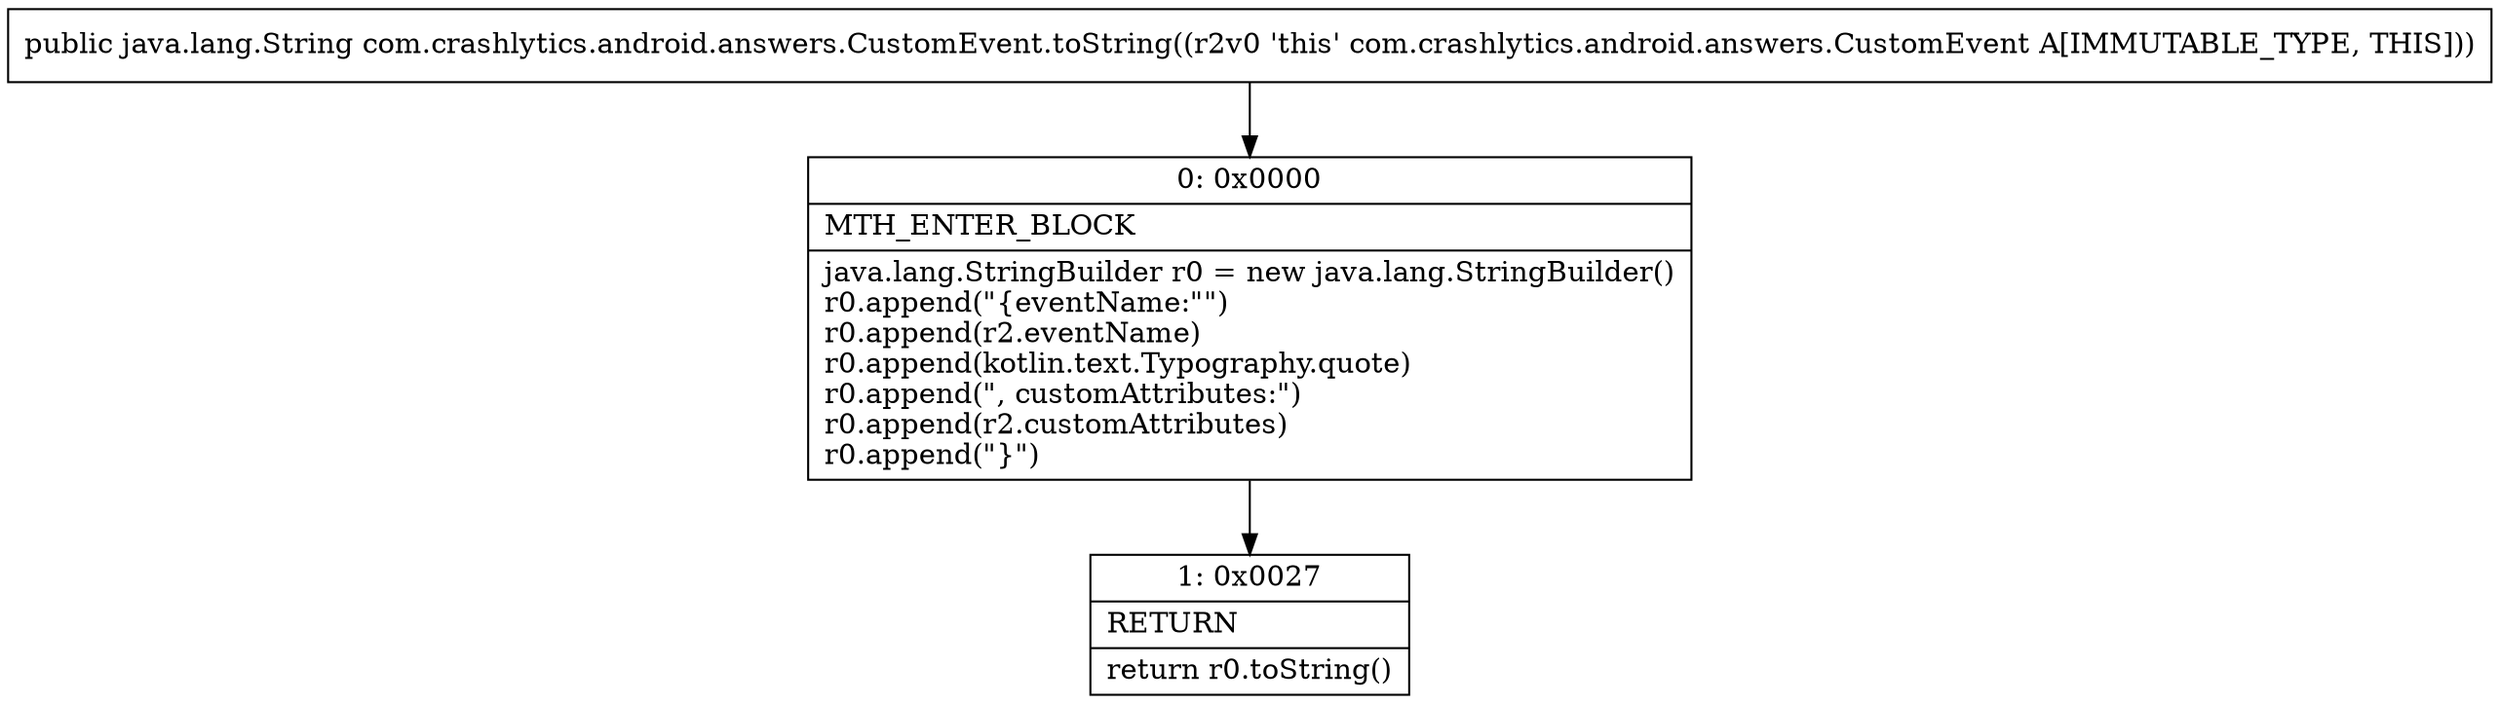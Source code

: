 digraph "CFG forcom.crashlytics.android.answers.CustomEvent.toString()Ljava\/lang\/String;" {
Node_0 [shape=record,label="{0\:\ 0x0000|MTH_ENTER_BLOCK\l|java.lang.StringBuilder r0 = new java.lang.StringBuilder()\lr0.append(\"\{eventName:\"\")\lr0.append(r2.eventName)\lr0.append(kotlin.text.Typography.quote)\lr0.append(\", customAttributes:\")\lr0.append(r2.customAttributes)\lr0.append(\"\}\")\l}"];
Node_1 [shape=record,label="{1\:\ 0x0027|RETURN\l|return r0.toString()\l}"];
MethodNode[shape=record,label="{public java.lang.String com.crashlytics.android.answers.CustomEvent.toString((r2v0 'this' com.crashlytics.android.answers.CustomEvent A[IMMUTABLE_TYPE, THIS])) }"];
MethodNode -> Node_0;
Node_0 -> Node_1;
}


